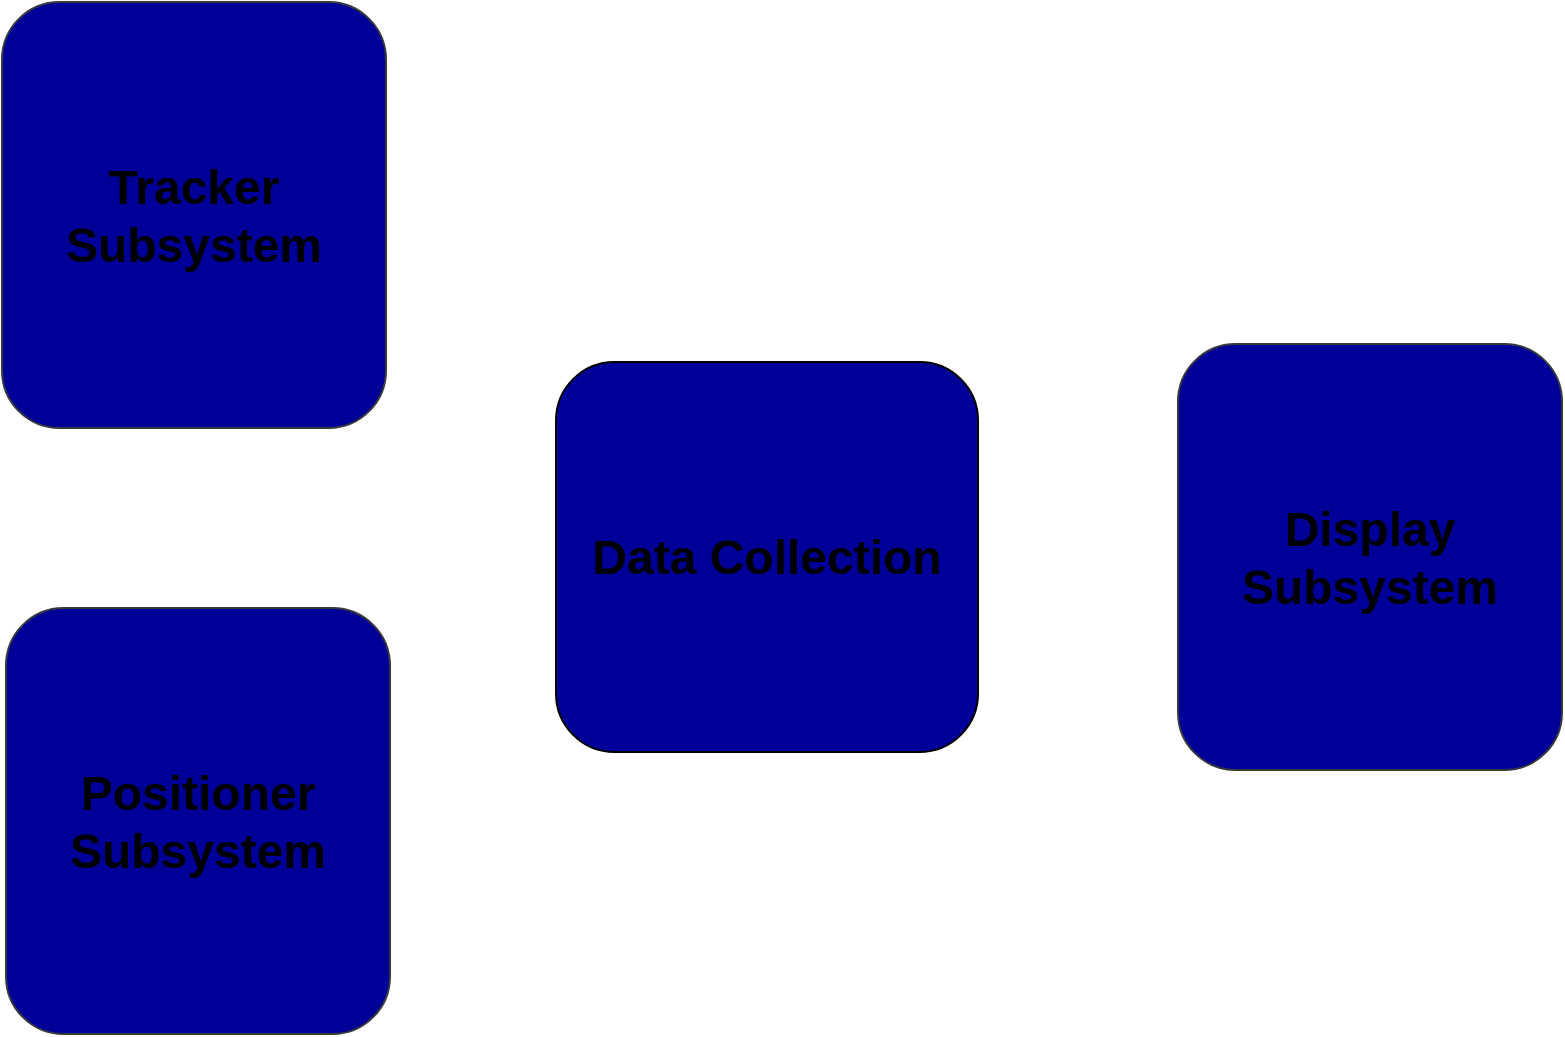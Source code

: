 <mxfile version="20.4.0" type="github">
  <diagram id="8sbd9tzwUORZpofNFEG0" name="Page-1">
    <mxGraphModel dx="1194" dy="1275" grid="0" gridSize="10" guides="1" tooltips="1" connect="1" arrows="1" fold="1" page="0" pageScale="1" pageWidth="850" pageHeight="1100" math="0" shadow="0">
      <root>
        <mxCell id="0" />
        <mxCell id="1" parent="0" />
        <mxCell id="Y2it4dtmi_3I2SY21ZMH-1" value="&lt;h1&gt;Tracker Subsystem&lt;/h1&gt;" style="rounded=1;whiteSpace=wrap;html=1;hachureGap=4;fillColor=#000099;strokeColor=#36393d;" parent="1" vertex="1">
          <mxGeometry x="12" y="-82" width="192" height="213" as="geometry" />
        </mxCell>
        <mxCell id="Y2it4dtmi_3I2SY21ZMH-2" value="&lt;h1&gt;Positioner Subsystem&lt;/h1&gt;" style="rounded=1;whiteSpace=wrap;html=1;hachureGap=4;fillColor=#000099;strokeColor=#36393d;" parent="1" vertex="1">
          <mxGeometry x="14" y="221" width="192" height="213" as="geometry" />
        </mxCell>
        <mxCell id="Y2it4dtmi_3I2SY21ZMH-3" value="&lt;h1&gt;Display Subsystem&lt;/h1&gt;" style="rounded=1;whiteSpace=wrap;html=1;hachureGap=4;fillColor=#000099;strokeColor=#36393d;" parent="1" vertex="1">
          <mxGeometry x="600" y="89" width="192" height="213" as="geometry" />
        </mxCell>
        <mxCell id="upjt-rrn_FiekzLkiXwE-5" value="&lt;h1&gt;Data Collection&lt;/h1&gt;" style="rounded=1;whiteSpace=wrap;html=1;fillColor=#000099;" vertex="1" parent="1">
          <mxGeometry x="289" y="98" width="211" height="195" as="geometry" />
        </mxCell>
      </root>
    </mxGraphModel>
  </diagram>
</mxfile>
